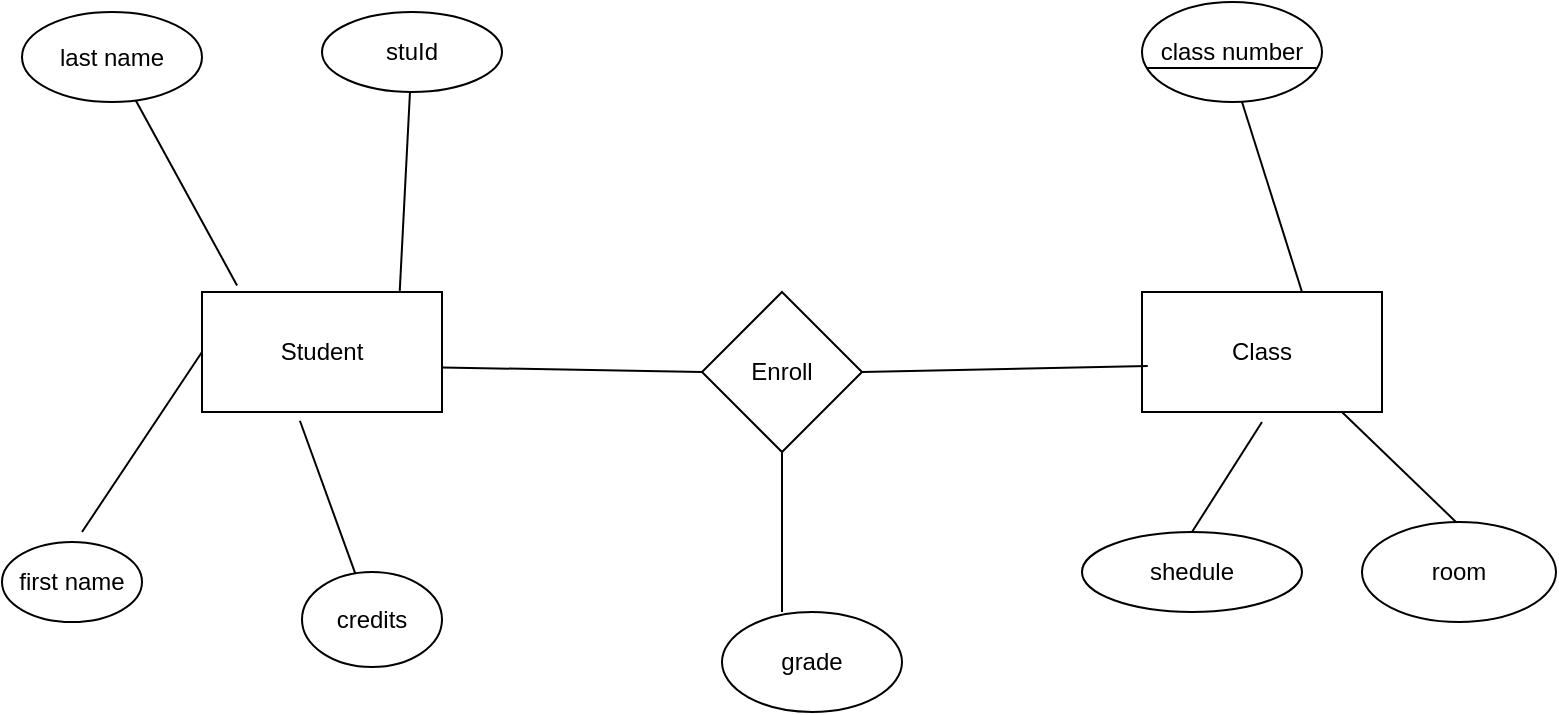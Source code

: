 <mxfile version="21.8.1" type="device">
  <diagram id="C5RBs43oDa-KdzZeNtuy" name="Page-1">
    <mxGraphModel dx="814" dy="450" grid="1" gridSize="10" guides="1" tooltips="1" connect="1" arrows="1" fold="1" page="1" pageScale="1" pageWidth="827" pageHeight="1169" math="0" shadow="0">
      <root>
        <mxCell id="WIyWlLk6GJQsqaUBKTNV-0" />
        <mxCell id="WIyWlLk6GJQsqaUBKTNV-1" parent="WIyWlLk6GJQsqaUBKTNV-0" />
        <mxCell id="eC2a8UjIciiMIohcdk7m-3" value="Class" style="rounded=0;whiteSpace=wrap;html=1;" vertex="1" parent="WIyWlLk6GJQsqaUBKTNV-1">
          <mxGeometry x="620" y="230" width="120" height="60" as="geometry" />
        </mxCell>
        <mxCell id="eC2a8UjIciiMIohcdk7m-4" value="Student" style="rounded=0;whiteSpace=wrap;html=1;" vertex="1" parent="WIyWlLk6GJQsqaUBKTNV-1">
          <mxGeometry x="150" y="230" width="120" height="60" as="geometry" />
        </mxCell>
        <mxCell id="eC2a8UjIciiMIohcdk7m-5" value="Enroll" style="rhombus;whiteSpace=wrap;html=1;" vertex="1" parent="WIyWlLk6GJQsqaUBKTNV-1">
          <mxGeometry x="400" y="230" width="80" height="80" as="geometry" />
        </mxCell>
        <mxCell id="eC2a8UjIciiMIohcdk7m-6" value="last name" style="ellipse;whiteSpace=wrap;html=1;" vertex="1" parent="WIyWlLk6GJQsqaUBKTNV-1">
          <mxGeometry x="60" y="90" width="90" height="45" as="geometry" />
        </mxCell>
        <mxCell id="eC2a8UjIciiMIohcdk7m-7" value="stuId" style="ellipse;whiteSpace=wrap;html=1;" vertex="1" parent="WIyWlLk6GJQsqaUBKTNV-1">
          <mxGeometry x="210" y="90" width="90" height="40" as="geometry" />
        </mxCell>
        <mxCell id="eC2a8UjIciiMIohcdk7m-9" value="first name" style="ellipse;whiteSpace=wrap;html=1;" vertex="1" parent="WIyWlLk6GJQsqaUBKTNV-1">
          <mxGeometry x="50" y="355" width="70" height="40" as="geometry" />
        </mxCell>
        <mxCell id="eC2a8UjIciiMIohcdk7m-10" value="credits" style="ellipse;whiteSpace=wrap;html=1;" vertex="1" parent="WIyWlLk6GJQsqaUBKTNV-1">
          <mxGeometry x="200" y="370" width="70" height="47.5" as="geometry" />
        </mxCell>
        <mxCell id="eC2a8UjIciiMIohcdk7m-11" value="grade" style="ellipse;whiteSpace=wrap;html=1;" vertex="1" parent="WIyWlLk6GJQsqaUBKTNV-1">
          <mxGeometry x="410" y="390" width="90" height="50" as="geometry" />
        </mxCell>
        <mxCell id="eC2a8UjIciiMIohcdk7m-12" value="class number" style="ellipse;whiteSpace=wrap;html=1;" vertex="1" parent="WIyWlLk6GJQsqaUBKTNV-1">
          <mxGeometry x="620" y="85" width="90" height="50" as="geometry" />
        </mxCell>
        <mxCell id="eC2a8UjIciiMIohcdk7m-13" value="shedule" style="ellipse;whiteSpace=wrap;html=1;" vertex="1" parent="WIyWlLk6GJQsqaUBKTNV-1">
          <mxGeometry x="590" y="350" width="110" height="40" as="geometry" />
        </mxCell>
        <mxCell id="eC2a8UjIciiMIohcdk7m-14" value="room" style="ellipse;whiteSpace=wrap;html=1;" vertex="1" parent="WIyWlLk6GJQsqaUBKTNV-1">
          <mxGeometry x="730" y="345" width="97" height="50" as="geometry" />
        </mxCell>
        <mxCell id="eC2a8UjIciiMIohcdk7m-19" value="" style="endArrow=none;html=1;rounded=0;entryX=0.967;entryY=0.66;entryDx=0;entryDy=0;entryPerimeter=0;exitX=0.025;exitY=0.66;exitDx=0;exitDy=0;exitPerimeter=0;" edge="1" parent="WIyWlLk6GJQsqaUBKTNV-1" source="eC2a8UjIciiMIohcdk7m-12" target="eC2a8UjIciiMIohcdk7m-12">
          <mxGeometry width="50" height="50" relative="1" as="geometry">
            <mxPoint x="620" y="110" as="sourcePoint" />
            <mxPoint x="710" y="110" as="targetPoint" />
            <Array as="points" />
          </mxGeometry>
        </mxCell>
        <mxCell id="eC2a8UjIciiMIohcdk7m-22" value="" style="endArrow=none;html=1;rounded=0;exitX=0.824;exitY=-0.009;exitDx=0;exitDy=0;exitPerimeter=0;" edge="1" parent="WIyWlLk6GJQsqaUBKTNV-1" source="eC2a8UjIciiMIohcdk7m-4" target="eC2a8UjIciiMIohcdk7m-7">
          <mxGeometry width="50" height="50" relative="1" as="geometry">
            <mxPoint x="220" y="190" as="sourcePoint" />
            <mxPoint x="270" y="140" as="targetPoint" />
          </mxGeometry>
        </mxCell>
        <mxCell id="eC2a8UjIciiMIohcdk7m-23" value="" style="endArrow=none;html=1;rounded=0;entryX=0.5;entryY=1;entryDx=0;entryDy=0;" edge="1" parent="WIyWlLk6GJQsqaUBKTNV-1" target="eC2a8UjIciiMIohcdk7m-5">
          <mxGeometry width="50" height="50" relative="1" as="geometry">
            <mxPoint x="440" y="390" as="sourcePoint" />
            <mxPoint x="490" y="340" as="targetPoint" />
          </mxGeometry>
        </mxCell>
        <mxCell id="eC2a8UjIciiMIohcdk7m-24" value="" style="endArrow=none;html=1;rounded=0;entryX=0.408;entryY=1.073;entryDx=0;entryDy=0;entryPerimeter=0;" edge="1" parent="WIyWlLk6GJQsqaUBKTNV-1" source="eC2a8UjIciiMIohcdk7m-10" target="eC2a8UjIciiMIohcdk7m-4">
          <mxGeometry width="50" height="50" relative="1" as="geometry">
            <mxPoint x="130" y="382.5" as="sourcePoint" />
            <mxPoint x="180" y="332.5" as="targetPoint" />
          </mxGeometry>
        </mxCell>
        <mxCell id="eC2a8UjIciiMIohcdk7m-25" value="" style="endArrow=none;html=1;rounded=0;" edge="1" parent="WIyWlLk6GJQsqaUBKTNV-1">
          <mxGeometry width="50" height="50" relative="1" as="geometry">
            <mxPoint x="90" y="350" as="sourcePoint" />
            <mxPoint x="150" y="260" as="targetPoint" />
          </mxGeometry>
        </mxCell>
        <mxCell id="eC2a8UjIciiMIohcdk7m-26" value="" style="endArrow=none;html=1;rounded=0;exitX=0.146;exitY=-0.055;exitDx=0;exitDy=0;exitPerimeter=0;" edge="1" parent="WIyWlLk6GJQsqaUBKTNV-1" source="eC2a8UjIciiMIohcdk7m-4" target="eC2a8UjIciiMIohcdk7m-6">
          <mxGeometry width="50" height="50" relative="1" as="geometry">
            <mxPoint x="80" y="185" as="sourcePoint" />
            <mxPoint x="130" y="135" as="targetPoint" />
          </mxGeometry>
        </mxCell>
        <mxCell id="eC2a8UjIciiMIohcdk7m-27" value="" style="endArrow=none;html=1;rounded=0;" edge="1" parent="WIyWlLk6GJQsqaUBKTNV-1">
          <mxGeometry width="50" height="50" relative="1" as="geometry">
            <mxPoint x="700" y="230" as="sourcePoint" />
            <mxPoint x="670" y="135" as="targetPoint" />
          </mxGeometry>
        </mxCell>
        <mxCell id="eC2a8UjIciiMIohcdk7m-28" value="" style="endArrow=none;html=1;rounded=0;exitX=0.5;exitY=0;exitDx=0;exitDy=0;" edge="1" parent="WIyWlLk6GJQsqaUBKTNV-1" source="eC2a8UjIciiMIohcdk7m-13">
          <mxGeometry width="50" height="50" relative="1" as="geometry">
            <mxPoint x="640" y="345" as="sourcePoint" />
            <mxPoint x="680" y="295" as="targetPoint" />
          </mxGeometry>
        </mxCell>
        <mxCell id="eC2a8UjIciiMIohcdk7m-29" value="" style="endArrow=none;html=1;rounded=0;entryX=0.833;entryY=1;entryDx=0;entryDy=0;entryPerimeter=0;" edge="1" parent="WIyWlLk6GJQsqaUBKTNV-1" target="eC2a8UjIciiMIohcdk7m-3">
          <mxGeometry width="50" height="50" relative="1" as="geometry">
            <mxPoint x="777" y="345" as="sourcePoint" />
            <mxPoint x="827" y="295" as="targetPoint" />
          </mxGeometry>
        </mxCell>
        <mxCell id="eC2a8UjIciiMIohcdk7m-30" value="" style="endArrow=none;html=1;rounded=0;exitX=0.024;exitY=0.617;exitDx=0;exitDy=0;entryX=1;entryY=0.5;entryDx=0;entryDy=0;exitPerimeter=0;" edge="1" parent="WIyWlLk6GJQsqaUBKTNV-1" source="eC2a8UjIciiMIohcdk7m-3" target="eC2a8UjIciiMIohcdk7m-5">
          <mxGeometry width="50" height="50" relative="1" as="geometry">
            <mxPoint x="460" y="310" as="sourcePoint" />
            <mxPoint x="510" y="260" as="targetPoint" />
          </mxGeometry>
        </mxCell>
        <mxCell id="eC2a8UjIciiMIohcdk7m-31" value="" style="endArrow=none;html=1;rounded=0;exitX=1.001;exitY=0.629;exitDx=0;exitDy=0;entryX=0;entryY=0.5;entryDx=0;entryDy=0;exitPerimeter=0;" edge="1" parent="WIyWlLk6GJQsqaUBKTNV-1" source="eC2a8UjIciiMIohcdk7m-4" target="eC2a8UjIciiMIohcdk7m-5">
          <mxGeometry width="50" height="50" relative="1" as="geometry">
            <mxPoint x="460" y="310" as="sourcePoint" />
            <mxPoint x="510" y="260" as="targetPoint" />
          </mxGeometry>
        </mxCell>
      </root>
    </mxGraphModel>
  </diagram>
</mxfile>
